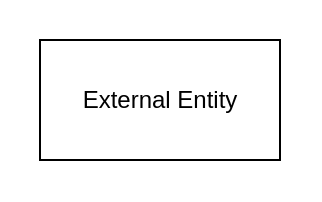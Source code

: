 <mxfile version="15.4.0" type="device" pages="4"><diagram id="dZ9N4iJWyZOJisAcP1GD" name="ext_entity"><mxGraphModel dx="1086" dy="846" grid="1" gridSize="10" guides="1" tooltips="1" connect="1" arrows="1" fold="1" page="1" pageScale="1" pageWidth="827" pageHeight="1169" math="0" shadow="0"><root><mxCell id="0"/><mxCell id="1" parent="0"/><mxCell id="9KvWhiBuXNy5TJrqy341-2" value="" style="rounded=0;whiteSpace=wrap;html=1;strokeColor=none;" vertex="1" parent="1"><mxGeometry x="360" y="300" width="160" height="100" as="geometry"/></mxCell><mxCell id="2" value="External Entity" style="rounded=0;whiteSpace=wrap;html=1;" parent="1" vertex="1"><mxGeometry x="380" y="320" width="120" height="60" as="geometry"/></mxCell></root></mxGraphModel></diagram><diagram id="k18eaCzpy6aVlxqsBbwl" name="data_flow"><mxGraphModel dx="1086" dy="846" grid="1" gridSize="10" guides="1" tooltips="1" connect="1" arrows="1" fold="1" page="1" pageScale="1" pageWidth="827" pageHeight="1169" math="0" shadow="0"><root><mxCell id="Euy2F2X_LgMegyR5ueTm-0"/><mxCell id="Euy2F2X_LgMegyR5ueTm-1" parent="Euy2F2X_LgMegyR5ueTm-0"/><mxCell id="Xa4owK5oq0VP7lbELj3e-0" value="" style="rounded=0;whiteSpace=wrap;html=1;strokeColor=none;" vertex="1" parent="Euy2F2X_LgMegyR5ueTm-1"><mxGeometry x="350" y="220" width="160" height="100" as="geometry"/></mxCell><mxCell id="Euy2F2X_LgMegyR5ueTm-2" value="" style="endArrow=classic;html=1;" parent="Euy2F2X_LgMegyR5ueTm-1" edge="1"><mxGeometry width="50" height="50" relative="1" as="geometry"><mxPoint x="370" y="280" as="sourcePoint"/><mxPoint x="490" y="280" as="targetPoint"/></mxGeometry></mxCell><mxCell id="Euy2F2X_LgMegyR5ueTm-3" value="Data Flow" style="text;html=1;strokeColor=none;fillColor=none;align=center;verticalAlign=middle;whiteSpace=wrap;rounded=0;" parent="Euy2F2X_LgMegyR5ueTm-1" vertex="1"><mxGeometry x="390" y="260" width="80" height="20" as="geometry"/></mxCell></root></mxGraphModel></diagram><diagram id="PH84GE9S0Dk-o2S5VHz8" name="data_store"><mxGraphModel dx="1086" dy="846" grid="1" gridSize="10" guides="1" tooltips="1" connect="1" arrows="1" fold="1" page="1" pageScale="1" pageWidth="827" pageHeight="1169" math="0" shadow="0"><root><mxCell id="eepy9ryLAt2kuDKJyAo--0"/><mxCell id="eepy9ryLAt2kuDKJyAo--1" parent="eepy9ryLAt2kuDKJyAo--0"/><mxCell id="Ofm7Rs1sO2W1GGlPfMYX-0" value="" style="rounded=0;whiteSpace=wrap;html=1;strokeColor=none;" vertex="1" parent="eepy9ryLAt2kuDKJyAo--1"><mxGeometry x="360" y="270" width="160" height="100" as="geometry"/></mxCell><mxCell id="eXzXKhGq6KZLdIZGRpym-0" value="Data Store" style="html=1;dashed=0;whitespace=wrap;shape=partialRectangle;right=0;left=0;" parent="eepy9ryLAt2kuDKJyAo--1" vertex="1"><mxGeometry x="380" y="300" width="120" height="40" as="geometry"/></mxCell></root></mxGraphModel></diagram><diagram id="EAMRBrWvf_h5ZzeICiRr" name="process"><mxGraphModel dx="1086" dy="846" grid="1" gridSize="10" guides="1" tooltips="1" connect="1" arrows="1" fold="1" page="1" pageScale="1" pageWidth="827" pageHeight="1169" math="0" shadow="0"><root><mxCell id="xTG1hn4Wylx33uyWBeKI-0"/><mxCell id="xTG1hn4Wylx33uyWBeKI-1" parent="xTG1hn4Wylx33uyWBeKI-0"/><mxCell id="5X4-yca-h6wdcdgQ5Mnz-0" value="" style="rounded=0;whiteSpace=wrap;html=1;strokeColor=none;" vertex="1" parent="xTG1hn4Wylx33uyWBeKI-1"><mxGeometry x="340" y="230" width="160" height="100" as="geometry"/></mxCell><mxCell id="xTG1hn4Wylx33uyWBeKI-2" value="Process" style="ellipse;whiteSpace=wrap;html=1;aspect=fixed;" parent="xTG1hn4Wylx33uyWBeKI-1" vertex="1"><mxGeometry x="390" y="250" width="60" height="60" as="geometry"/></mxCell></root></mxGraphModel></diagram></mxfile>